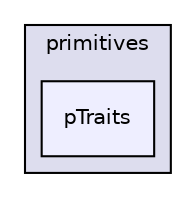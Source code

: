 digraph "src/OpenFOAM/primitives/pTraits" {
  bgcolor=transparent;
  compound=true
  node [ fontsize="10", fontname="Helvetica"];
  edge [ labelfontsize="10", labelfontname="Helvetica"];
  subgraph clusterdir_3e50f45338116b169052b428016851aa {
    graph [ bgcolor="#ddddee", pencolor="black", label="primitives" fontname="Helvetica", fontsize="10", URL="dir_3e50f45338116b169052b428016851aa.html"]
  dir_a71222f4f105181f964ceb320add37f5 [shape=box, label="pTraits", style="filled", fillcolor="#eeeeff", pencolor="black", URL="dir_a71222f4f105181f964ceb320add37f5.html"];
  }
}
